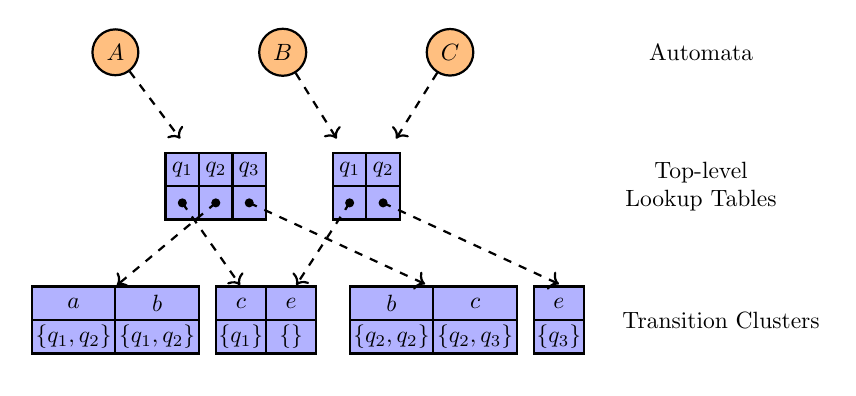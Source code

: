 \begin{tikzpicture}
[
  scale=0.85,
  transform shape,
	gen/.style={thick,fill=gray!10},
	expl/.style={thick,fill=orange!50},
	bu/.style={thick,fill=green!40},
	td/.style={thick,fill=blue!30},
	other/.style={fill=yellow!10,dashed}
]

\node at(10,2) {Automata};

\node[expl,circle,draw] (aA) at(1.25,2) {\textit{$A$}};
\node[expl,circle,draw] (aB) at(3.75,2) {\textit{$B$}};
\node[expl,circle,draw] (aC) at(6.25,2) {\textit{$C$}};


\node at(10,0) {\shortstack{Top-level\\ Lookup Tables}};

\node[minimum size=40pt](table1) at (2.75,0) {};
\draw (2,0) rectangle +(0.5, .5) [td] node[midway] {\textit{$q_1$}};
\draw (2,-.5) rectangle +(0.5, .5) [td] node[midway] {};
\draw (2.5,0) rectangle +(0.5, .5) [td] node[midway] {\textit{$q_2$}};
\draw (2.5,-.5) rectangle +(0.5, .5) [td] node[midway] {};
\draw (3,0) rectangle +(0.5, .5) [td] node[midway] {\textit{$q_3$}};
\draw (3,-.5) rectangle +(0.5, .5) [td] node[midway] {};

\node[minimum size=40pt](table2) at (5,0) {};
\draw (4.5,0) rectangle +(0.5, .5) [td] node[midway] {\textit{$q_1$}};
\draw (4.5,-.5) rectangle +(0.5, .5) [td] node[midway] {};
\draw (5,0) rectangle +(0.5, .5) [td] node[midway] {\textit{$q_2$}};
\draw (5,-.5) rectangle +(0.5, .5) [td] node[midway] {};


\draw[->,thick,dashed] (aA) -- (table1);
\draw[->,thick,dashed] (aB) -- (table2);
\draw[->,thick,dashed] (aC) -- (table2);


\node at(10.3,-2) {Transition Clusters};

\node[minimum size=35](cluster1) at (0.65,-2) {};
\draw (0.00,-2) rectangle +(1.25, .5) [td] node[midway] {\textit{$a$}};
\draw (0.00,-2.5) rectangle +(1.25, .5) [td] node[midway] {\textit{$\{q_1,q_2\}$}};
\draw (1.25,-2) rectangle +(1.25, .5) [td] node[midway] {\textit{$b$}};
\draw (1.25,-2.5) rectangle +(1.25, .5) [td] node[midway] {\textit{$\{q_1,q_2\}$}};

\node[minimum size=35pt](cluster2) at (3.55,-2.1) {};
\draw (2.75,-2) rectangle +(0.75, .5) [td] node[midway] {\textit{$c$}};
\draw (2.75,-2.5) rectangle +(0.75, .5) [td] node[midway] {\textit{$\{q_1\}$}};
\draw (3.5,-2) rectangle +(0.75, .5) [td] node[midway] {\textit{$e$}};
\draw (3.5,-2.5) rectangle +(0.75, .5) [td] node[midway] {\textit{$\{\}$}};

\node[minimum size=35pt](cluster3) at (6.5,-1.75) {};
\draw (4.75,-2) rectangle +(1.25, .5) [td] node[midway] {\textit{$b$}};
\draw (4.75,-2.5) rectangle +(1.25, .5) [td] node[midway] {\textit{$\{q_2,q_2\}$}};
\draw (6.0,-2) rectangle +(1.25, .5) [td] node[midway] {\textit{$c$}};
\draw (6.0,-2.5) rectangle +(1.25, .5) [td] node[midway] {\textit{$\{q_2,q_3\}$}};

\node[minimum size=35pt](cluster4) at (8.5,-1.75) {};
\draw (7.5,-2) rectangle +(0.75, .5) [td] node[midway] {\textit{$e$}};
\draw (7.5,-2.5) rectangle +(0.75, .5) [td] node[midway] {\textit{$\{q_3\}$}};


\draw[thick,fill=black] (2.25,-0.25) circle (0.5mm);
\draw[->,thick,dashed] (2.25,-.25) -- (cluster2);

\draw[thick,fill=black] (2.75,-0.25) circle (0.5mm);
\draw[->,thick,dashed] (2.75,-.25) -- (cluster1);

\draw[thick,fill=black] (3.25,-0.25) circle (0.5mm);
\draw[->,thick,dashed] (3.25,-.25) -- (cluster3);

\draw[thick,fill=black] (4.75,-0.25) circle (0.5mm);
\draw[->,thick,dashed] (4.75,-.25) -- (cluster2);

\draw[thick,fill=black] (5.25,-0.25) circle (0.5mm);
\draw[->,thick,dashed] (5.25,-.25) -- (cluster4);
\end{tikzpicture}
